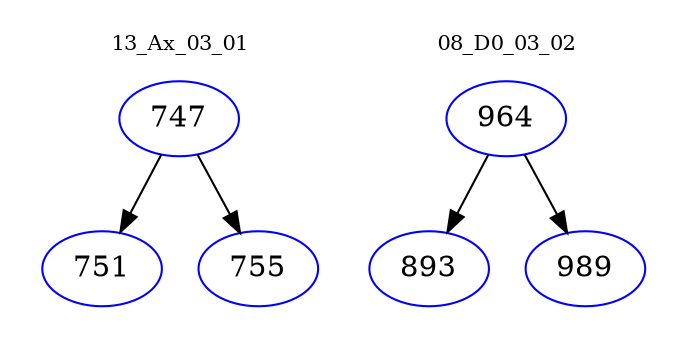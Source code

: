 digraph{
subgraph cluster_0 {
color = white
label = "13_Ax_03_01";
fontsize=10;
T0_747 [label="747", color="blue"]
T0_747 -> T0_751 [color="black"]
T0_751 [label="751", color="blue"]
T0_747 -> T0_755 [color="black"]
T0_755 [label="755", color="blue"]
}
subgraph cluster_1 {
color = white
label = "08_D0_03_02";
fontsize=10;
T1_964 [label="964", color="blue"]
T1_964 -> T1_893 [color="black"]
T1_893 [label="893", color="blue"]
T1_964 -> T1_989 [color="black"]
T1_989 [label="989", color="blue"]
}
}
